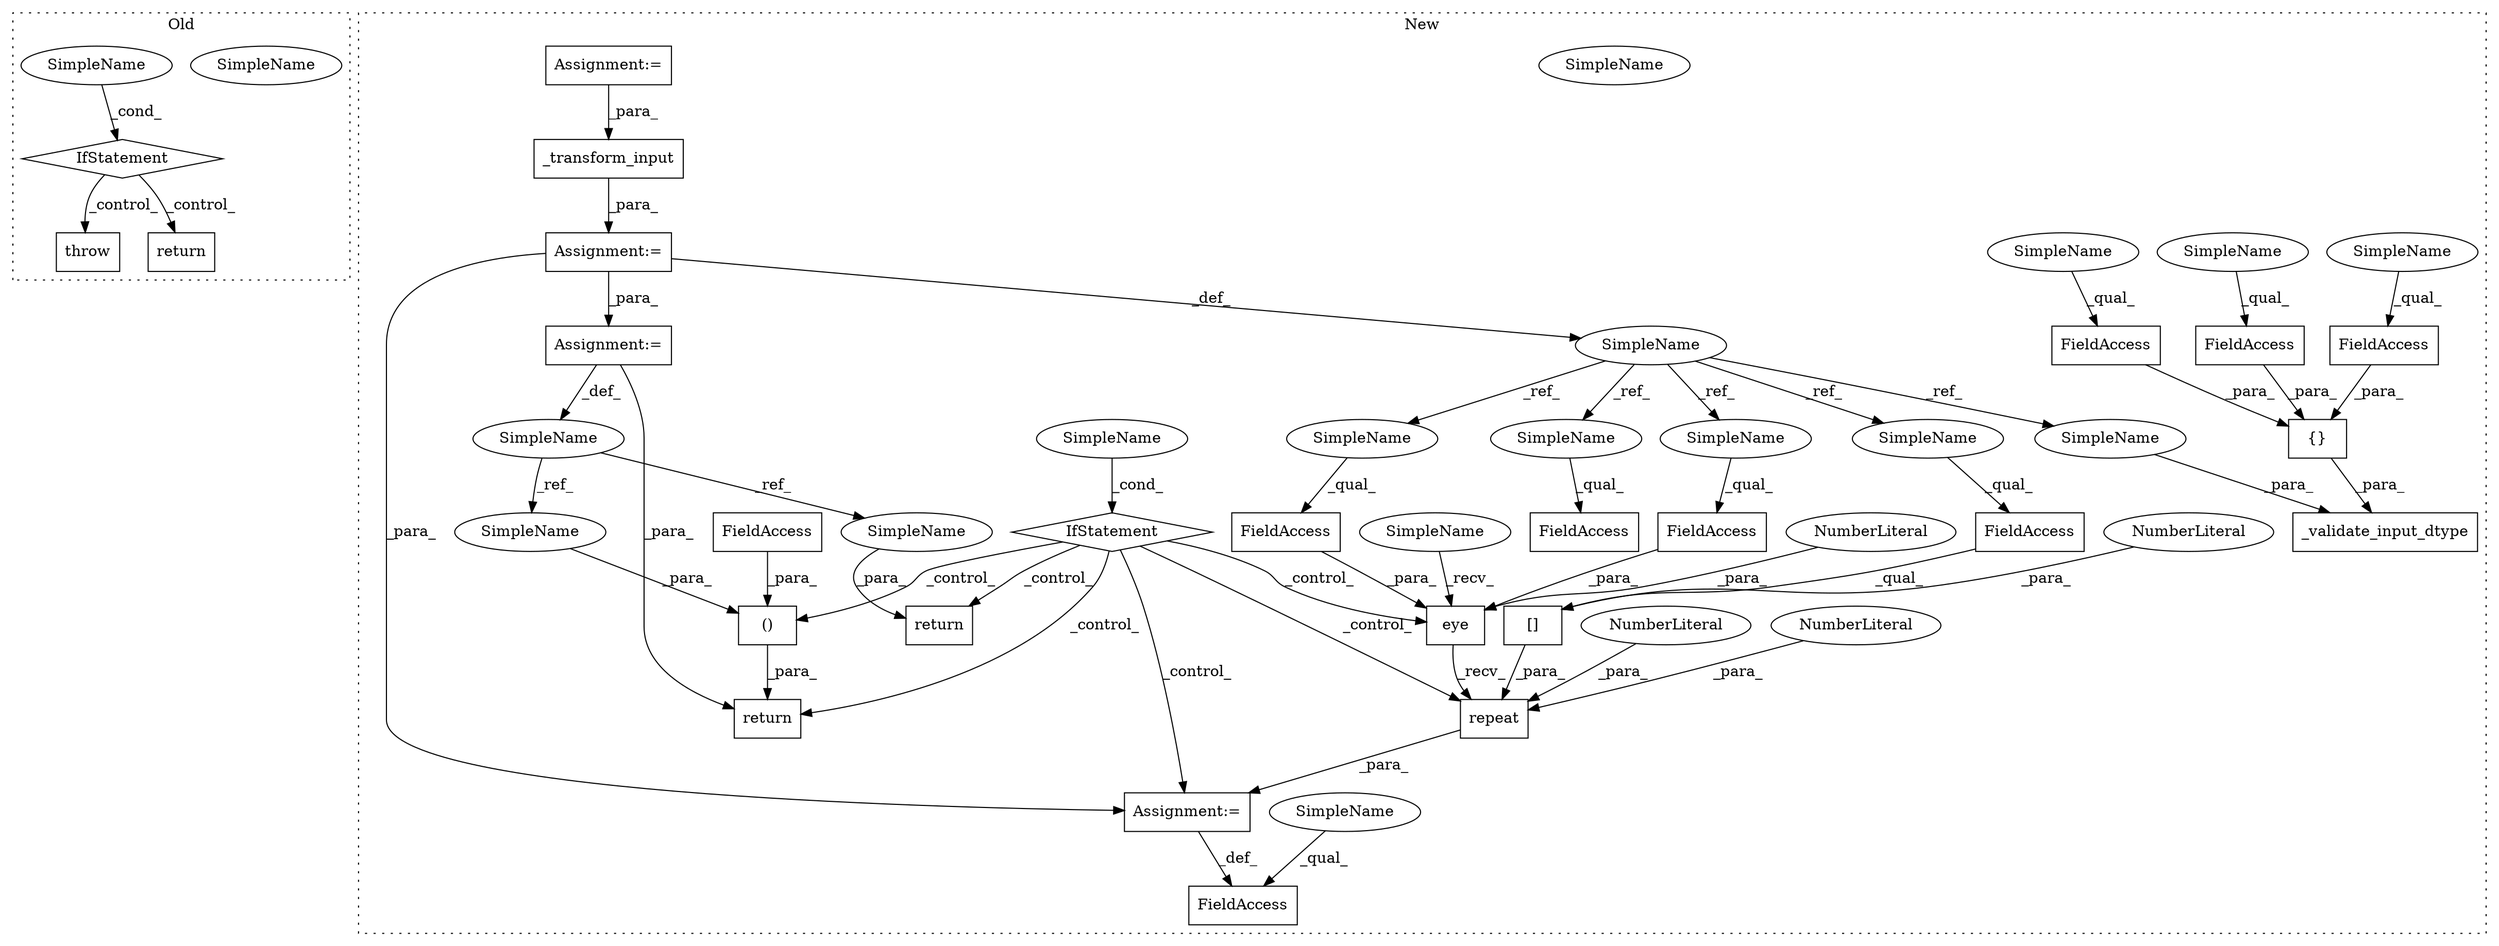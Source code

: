 digraph G {
subgraph cluster0 {
1 [label="throw" a="53" s="13959" l="6" shape="box"];
3 [label="SimpleName" a="42" s="13933" l="16" shape="ellipse"];
4 [label="return" a="41" s="13996" l="7" shape="box"];
28 [label="IfStatement" a="25" s="13929,13949" l="4,2" shape="diamond"];
40 [label="SimpleName" a="42" s="13933" l="16" shape="ellipse"];
label = "Old";
style="dotted";
}
subgraph cluster1 {
2 [label="repeat" a="32" s="14842,14867" l="7,1" shape="box"];
5 [label="[]" a="2" s="14849,14862" l="12,1" shape="box"];
6 [label="NumberLiteral" a="34" s="14861" l="1" shape="ellipse"];
7 [label="NumberLiteral" a="34" s="14866" l="1" shape="ellipse"];
8 [label="NumberLiteral" a="34" s="14864" l="1" shape="ellipse"];
9 [label="_transform_input" a="32" s="14563,14585" l="17,1" shape="box"];
10 [label="()" a="106" s="14890" l="32" shape="box"];
11 [label="_validate_input_dtype" a="32" s="14592,14672" l="22,1" shape="box"];
12 [label="{}" a="4" s="14629,14671" l="1,1" shape="box"];
13 [label="SimpleName" a="42" s="14765" l="16" shape="ellipse"];
14 [label="SimpleName" a="42" s="14679" l="11" shape="ellipse"];
15 [label="return" a="41" s="14935" l="7" shape="box"];
16 [label="eye" a="32" s="14810,14840" l="4,1" shape="box"];
17 [label="NumberLiteral" a="34" s="14814" l="1" shape="ellipse"];
18 [label="SimpleName" a="42" s="14557" l="5" shape="ellipse"];
19 [label="FieldAccess" a="22" s="14849" l="11" shape="box"];
20 [label="FieldAccess" a="22" s="14644" l="13" shape="box"];
21 [label="FieldAccess" a="22" s="14914" l="8" shape="box"];
22 [label="FieldAccess" a="22" s="14658" l="13" shape="box"];
23 [label="FieldAccess" a="22" s="14816" l="12" shape="box"];
24 [label="FieldAccess" a="22" s="14791" l="12" shape="box"];
25 [label="FieldAccess" a="22" s="14829" l="11" shape="box"];
26 [label="FieldAccess" a="22" s="14630" l="13" shape="box"];
27 [label="IfStatement" a="25" s="14761,14781" l="4,2" shape="diamond"];
29 [label="Assignment:=" a="7" s="14803" l="1" shape="box"];
30 [label="Assignment:=" a="7" s="14562" l="1" shape="box"];
31 [label="Assignment:=" a="7" s="14690" l="1" shape="box"];
32 [label="return" a="41" s="14876" l="14" shape="box"];
33 [label="FieldAccess" a="22" s="14742" l="11" shape="box"];
34 [label="Assignment:=" a="7" s="14510" l="5" shape="box"];
35 [label="SimpleName" a="42" s="14804" l="5" shape="ellipse"];
36 [label="SimpleName" a="42" s="14658" l="5" shape="ellipse"];
37 [label="SimpleName" a="42" s="14630" l="5" shape="ellipse"];
38 [label="SimpleName" a="42" s="14644" l="5" shape="ellipse"];
39 [label="SimpleName" a="42" s="14791" l="5" shape="ellipse"];
41 [label="SimpleName" a="42" s="14765" l="16" shape="ellipse"];
42 [label="SimpleName" a="42" s="14742" l="5" shape="ellipse"];
43 [label="SimpleName" a="42" s="14849" l="5" shape="ellipse"];
44 [label="SimpleName" a="42" s="14614" l="5" shape="ellipse"];
45 [label="SimpleName" a="42" s="14816" l="5" shape="ellipse"];
46 [label="SimpleName" a="42" s="14829" l="5" shape="ellipse"];
47 [label="SimpleName" a="42" s="14942" l="11" shape="ellipse"];
48 [label="SimpleName" a="42" s="14890" l="11" shape="ellipse"];
label = "New";
style="dotted";
}
2 -> 29 [label="_para_"];
5 -> 2 [label="_para_"];
6 -> 5 [label="_para_"];
7 -> 2 [label="_para_"];
8 -> 2 [label="_para_"];
9 -> 30 [label="_para_"];
10 -> 32 [label="_para_"];
12 -> 11 [label="_para_"];
14 -> 47 [label="_ref_"];
14 -> 48 [label="_ref_"];
16 -> 2 [label="_recv_"];
17 -> 16 [label="_para_"];
18 -> 43 [label="_ref_"];
18 -> 44 [label="_ref_"];
18 -> 42 [label="_ref_"];
18 -> 45 [label="_ref_"];
18 -> 46 [label="_ref_"];
19 -> 5 [label="_qual_"];
20 -> 12 [label="_para_"];
21 -> 10 [label="_para_"];
22 -> 12 [label="_para_"];
23 -> 16 [label="_para_"];
25 -> 16 [label="_para_"];
26 -> 12 [label="_para_"];
27 -> 29 [label="_control_"];
27 -> 10 [label="_control_"];
27 -> 16 [label="_control_"];
27 -> 15 [label="_control_"];
27 -> 2 [label="_control_"];
27 -> 32 [label="_control_"];
28 -> 1 [label="_control_"];
28 -> 4 [label="_control_"];
29 -> 24 [label="_def_"];
30 -> 31 [label="_para_"];
30 -> 18 [label="_def_"];
30 -> 29 [label="_para_"];
31 -> 14 [label="_def_"];
31 -> 32 [label="_para_"];
34 -> 9 [label="_para_"];
35 -> 16 [label="_recv_"];
36 -> 22 [label="_qual_"];
37 -> 26 [label="_qual_"];
38 -> 20 [label="_qual_"];
39 -> 24 [label="_qual_"];
40 -> 28 [label="_cond_"];
41 -> 27 [label="_cond_"];
42 -> 33 [label="_qual_"];
43 -> 19 [label="_qual_"];
44 -> 11 [label="_para_"];
45 -> 23 [label="_qual_"];
46 -> 25 [label="_qual_"];
47 -> 15 [label="_para_"];
48 -> 10 [label="_para_"];
}